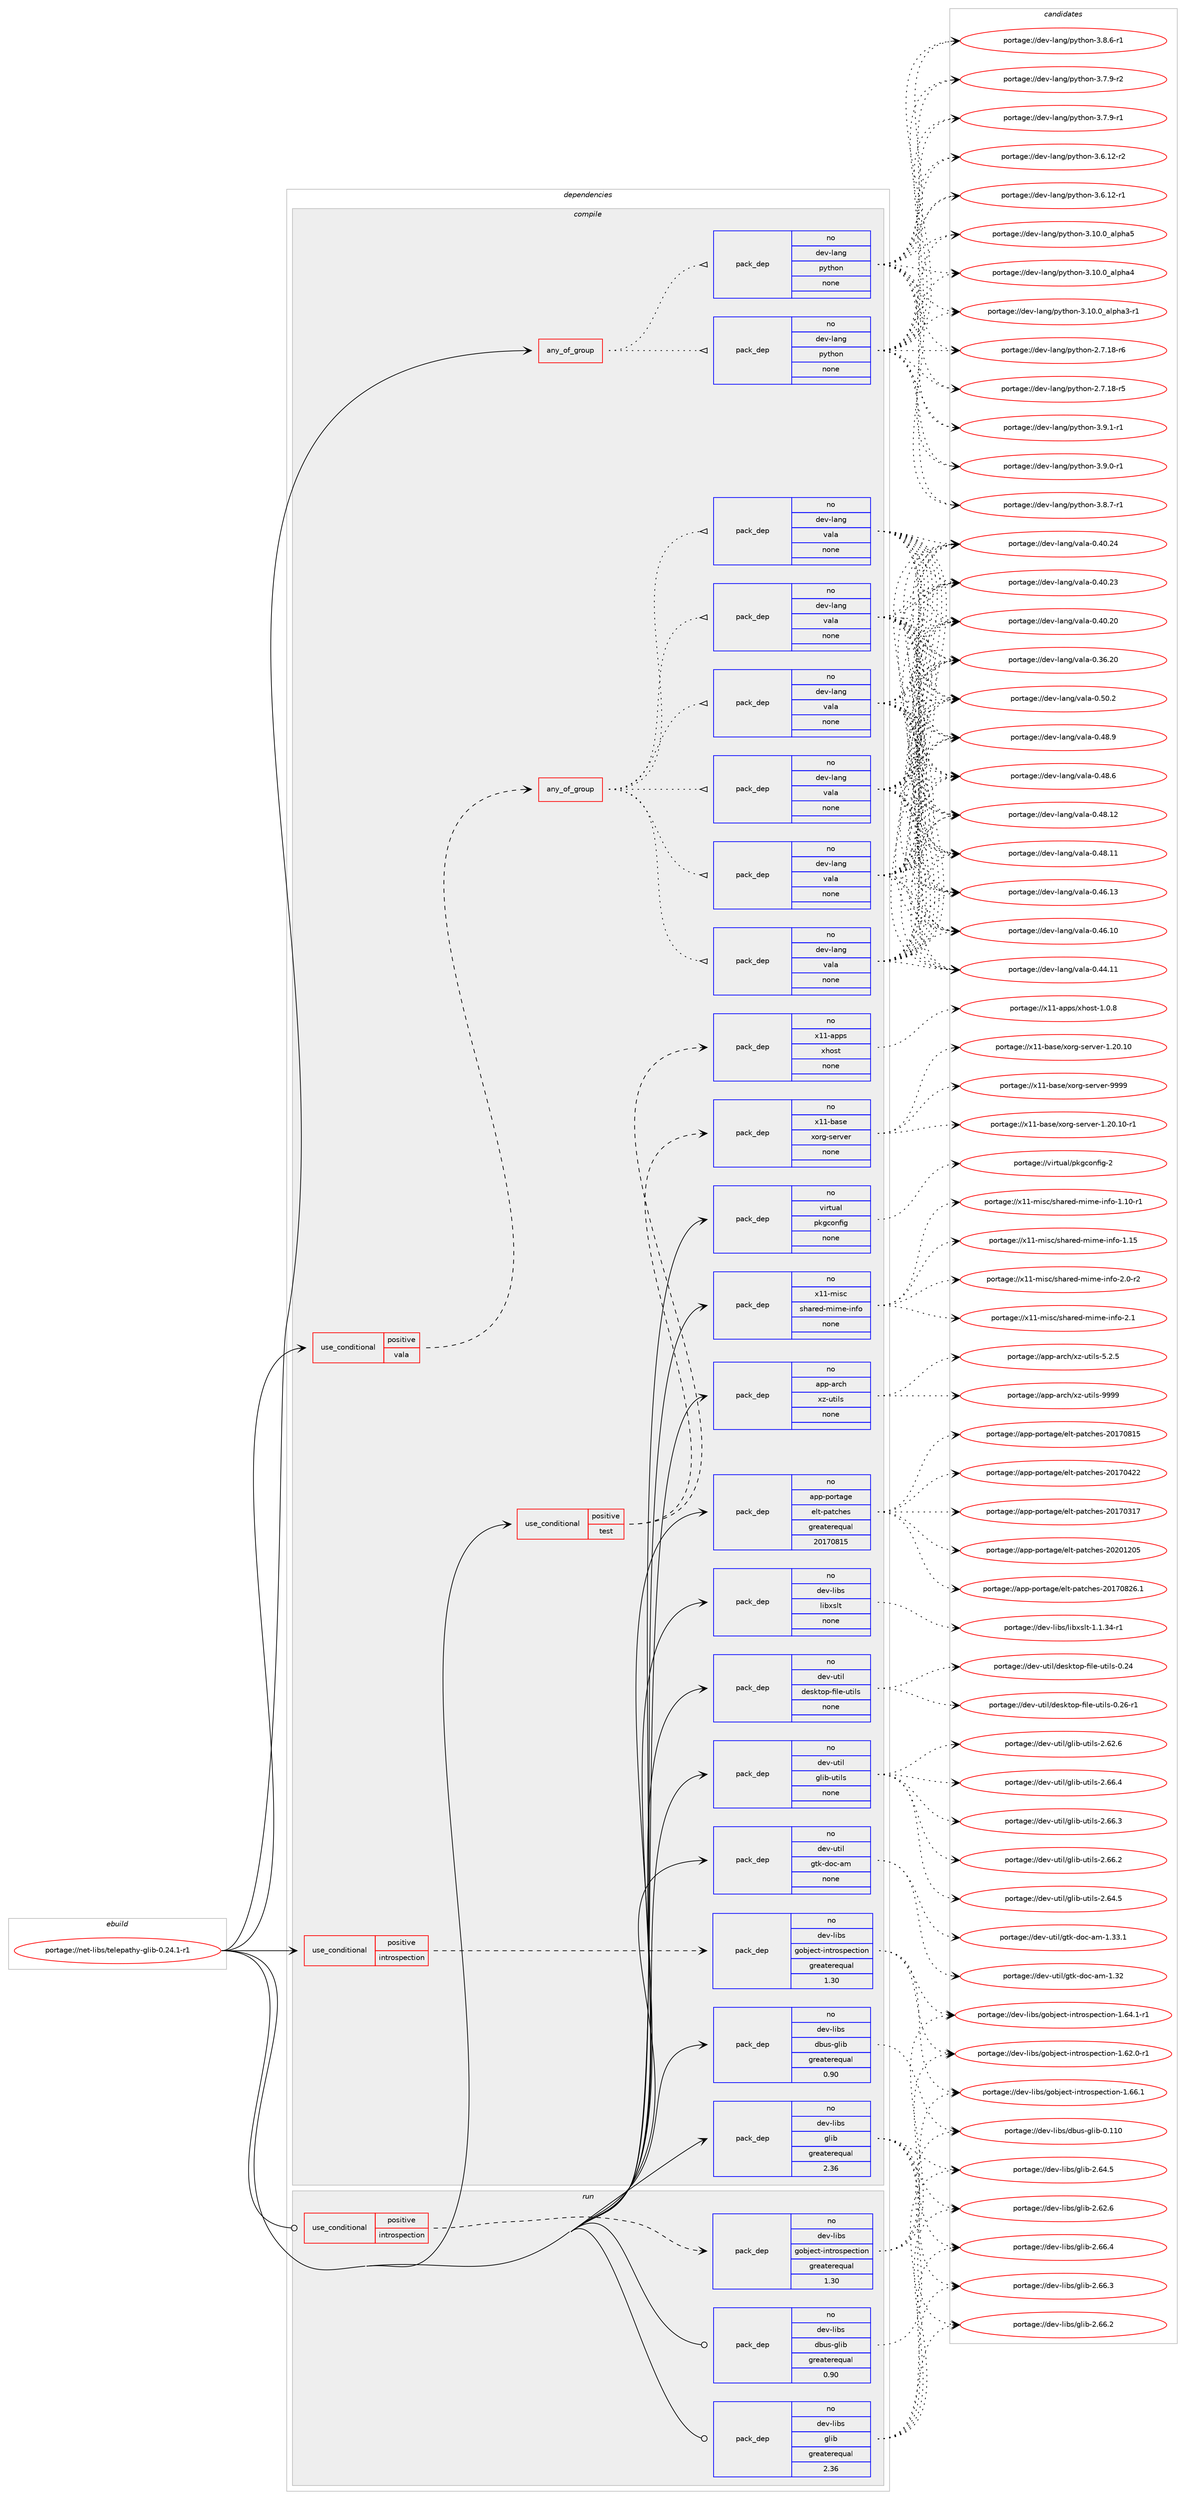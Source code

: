 digraph prolog {

# *************
# Graph options
# *************

newrank=true;
concentrate=true;
compound=true;
graph [rankdir=LR,fontname=Helvetica,fontsize=10,ranksep=1.5];#, ranksep=2.5, nodesep=0.2];
edge  [arrowhead=vee];
node  [fontname=Helvetica,fontsize=10];

# **********
# The ebuild
# **********

subgraph cluster_leftcol {
color=gray;
rank=same;
label=<<i>ebuild</i>>;
id [label="portage://net-libs/telepathy-glib-0.24.1-r1", color=red, width=4, href="../net-libs/telepathy-glib-0.24.1-r1.svg"];
}

# ****************
# The dependencies
# ****************

subgraph cluster_midcol {
color=gray;
label=<<i>dependencies</i>>;
subgraph cluster_compile {
fillcolor="#eeeeee";
style=filled;
label=<<i>compile</i>>;
subgraph any174 {
dependency20799 [label=<<TABLE BORDER="0" CELLBORDER="1" CELLSPACING="0" CELLPADDING="4"><TR><TD CELLPADDING="10">any_of_group</TD></TR></TABLE>>, shape=none, color=red];subgraph pack14112 {
dependency20800 [label=<<TABLE BORDER="0" CELLBORDER="1" CELLSPACING="0" CELLPADDING="4" WIDTH="220"><TR><TD ROWSPAN="6" CELLPADDING="30">pack_dep</TD></TR><TR><TD WIDTH="110">no</TD></TR><TR><TD>dev-lang</TD></TR><TR><TD>python</TD></TR><TR><TD>none</TD></TR><TR><TD></TD></TR></TABLE>>, shape=none, color=blue];
}
dependency20799:e -> dependency20800:w [weight=20,style="dotted",arrowhead="oinv"];
subgraph pack14113 {
dependency20801 [label=<<TABLE BORDER="0" CELLBORDER="1" CELLSPACING="0" CELLPADDING="4" WIDTH="220"><TR><TD ROWSPAN="6" CELLPADDING="30">pack_dep</TD></TR><TR><TD WIDTH="110">no</TD></TR><TR><TD>dev-lang</TD></TR><TR><TD>python</TD></TR><TR><TD>none</TD></TR><TR><TD></TD></TR></TABLE>>, shape=none, color=blue];
}
dependency20799:e -> dependency20801:w [weight=20,style="dotted",arrowhead="oinv"];
}
id:e -> dependency20799:w [weight=20,style="solid",arrowhead="vee"];
subgraph cond6484 {
dependency20802 [label=<<TABLE BORDER="0" CELLBORDER="1" CELLSPACING="0" CELLPADDING="4"><TR><TD ROWSPAN="3" CELLPADDING="10">use_conditional</TD></TR><TR><TD>positive</TD></TR><TR><TD>introspection</TD></TR></TABLE>>, shape=none, color=red];
subgraph pack14114 {
dependency20803 [label=<<TABLE BORDER="0" CELLBORDER="1" CELLSPACING="0" CELLPADDING="4" WIDTH="220"><TR><TD ROWSPAN="6" CELLPADDING="30">pack_dep</TD></TR><TR><TD WIDTH="110">no</TD></TR><TR><TD>dev-libs</TD></TR><TR><TD>gobject-introspection</TD></TR><TR><TD>greaterequal</TD></TR><TR><TD>1.30</TD></TR></TABLE>>, shape=none, color=blue];
}
dependency20802:e -> dependency20803:w [weight=20,style="dashed",arrowhead="vee"];
}
id:e -> dependency20802:w [weight=20,style="solid",arrowhead="vee"];
subgraph cond6485 {
dependency20804 [label=<<TABLE BORDER="0" CELLBORDER="1" CELLSPACING="0" CELLPADDING="4"><TR><TD ROWSPAN="3" CELLPADDING="10">use_conditional</TD></TR><TR><TD>positive</TD></TR><TR><TD>test</TD></TR></TABLE>>, shape=none, color=red];
subgraph pack14115 {
dependency20805 [label=<<TABLE BORDER="0" CELLBORDER="1" CELLSPACING="0" CELLPADDING="4" WIDTH="220"><TR><TD ROWSPAN="6" CELLPADDING="30">pack_dep</TD></TR><TR><TD WIDTH="110">no</TD></TR><TR><TD>x11-base</TD></TR><TR><TD>xorg-server</TD></TR><TR><TD>none</TD></TR><TR><TD></TD></TR></TABLE>>, shape=none, color=blue];
}
dependency20804:e -> dependency20805:w [weight=20,style="dashed",arrowhead="vee"];
subgraph pack14116 {
dependency20806 [label=<<TABLE BORDER="0" CELLBORDER="1" CELLSPACING="0" CELLPADDING="4" WIDTH="220"><TR><TD ROWSPAN="6" CELLPADDING="30">pack_dep</TD></TR><TR><TD WIDTH="110">no</TD></TR><TR><TD>x11-apps</TD></TR><TR><TD>xhost</TD></TR><TR><TD>none</TD></TR><TR><TD></TD></TR></TABLE>>, shape=none, color=blue];
}
dependency20804:e -> dependency20806:w [weight=20,style="dashed",arrowhead="vee"];
}
id:e -> dependency20804:w [weight=20,style="solid",arrowhead="vee"];
subgraph cond6486 {
dependency20807 [label=<<TABLE BORDER="0" CELLBORDER="1" CELLSPACING="0" CELLPADDING="4"><TR><TD ROWSPAN="3" CELLPADDING="10">use_conditional</TD></TR><TR><TD>positive</TD></TR><TR><TD>vala</TD></TR></TABLE>>, shape=none, color=red];
subgraph any175 {
dependency20808 [label=<<TABLE BORDER="0" CELLBORDER="1" CELLSPACING="0" CELLPADDING="4"><TR><TD CELLPADDING="10">any_of_group</TD></TR></TABLE>>, shape=none, color=red];subgraph pack14117 {
dependency20809 [label=<<TABLE BORDER="0" CELLBORDER="1" CELLSPACING="0" CELLPADDING="4" WIDTH="220"><TR><TD ROWSPAN="6" CELLPADDING="30">pack_dep</TD></TR><TR><TD WIDTH="110">no</TD></TR><TR><TD>dev-lang</TD></TR><TR><TD>vala</TD></TR><TR><TD>none</TD></TR><TR><TD></TD></TR></TABLE>>, shape=none, color=blue];
}
dependency20808:e -> dependency20809:w [weight=20,style="dotted",arrowhead="oinv"];
subgraph pack14118 {
dependency20810 [label=<<TABLE BORDER="0" CELLBORDER="1" CELLSPACING="0" CELLPADDING="4" WIDTH="220"><TR><TD ROWSPAN="6" CELLPADDING="30">pack_dep</TD></TR><TR><TD WIDTH="110">no</TD></TR><TR><TD>dev-lang</TD></TR><TR><TD>vala</TD></TR><TR><TD>none</TD></TR><TR><TD></TD></TR></TABLE>>, shape=none, color=blue];
}
dependency20808:e -> dependency20810:w [weight=20,style="dotted",arrowhead="oinv"];
subgraph pack14119 {
dependency20811 [label=<<TABLE BORDER="0" CELLBORDER="1" CELLSPACING="0" CELLPADDING="4" WIDTH="220"><TR><TD ROWSPAN="6" CELLPADDING="30">pack_dep</TD></TR><TR><TD WIDTH="110">no</TD></TR><TR><TD>dev-lang</TD></TR><TR><TD>vala</TD></TR><TR><TD>none</TD></TR><TR><TD></TD></TR></TABLE>>, shape=none, color=blue];
}
dependency20808:e -> dependency20811:w [weight=20,style="dotted",arrowhead="oinv"];
subgraph pack14120 {
dependency20812 [label=<<TABLE BORDER="0" CELLBORDER="1" CELLSPACING="0" CELLPADDING="4" WIDTH="220"><TR><TD ROWSPAN="6" CELLPADDING="30">pack_dep</TD></TR><TR><TD WIDTH="110">no</TD></TR><TR><TD>dev-lang</TD></TR><TR><TD>vala</TD></TR><TR><TD>none</TD></TR><TR><TD></TD></TR></TABLE>>, shape=none, color=blue];
}
dependency20808:e -> dependency20812:w [weight=20,style="dotted",arrowhead="oinv"];
subgraph pack14121 {
dependency20813 [label=<<TABLE BORDER="0" CELLBORDER="1" CELLSPACING="0" CELLPADDING="4" WIDTH="220"><TR><TD ROWSPAN="6" CELLPADDING="30">pack_dep</TD></TR><TR><TD WIDTH="110">no</TD></TR><TR><TD>dev-lang</TD></TR><TR><TD>vala</TD></TR><TR><TD>none</TD></TR><TR><TD></TD></TR></TABLE>>, shape=none, color=blue];
}
dependency20808:e -> dependency20813:w [weight=20,style="dotted",arrowhead="oinv"];
subgraph pack14122 {
dependency20814 [label=<<TABLE BORDER="0" CELLBORDER="1" CELLSPACING="0" CELLPADDING="4" WIDTH="220"><TR><TD ROWSPAN="6" CELLPADDING="30">pack_dep</TD></TR><TR><TD WIDTH="110">no</TD></TR><TR><TD>dev-lang</TD></TR><TR><TD>vala</TD></TR><TR><TD>none</TD></TR><TR><TD></TD></TR></TABLE>>, shape=none, color=blue];
}
dependency20808:e -> dependency20814:w [weight=20,style="dotted",arrowhead="oinv"];
}
dependency20807:e -> dependency20808:w [weight=20,style="dashed",arrowhead="vee"];
}
id:e -> dependency20807:w [weight=20,style="solid",arrowhead="vee"];
subgraph pack14123 {
dependency20815 [label=<<TABLE BORDER="0" CELLBORDER="1" CELLSPACING="0" CELLPADDING="4" WIDTH="220"><TR><TD ROWSPAN="6" CELLPADDING="30">pack_dep</TD></TR><TR><TD WIDTH="110">no</TD></TR><TR><TD>app-arch</TD></TR><TR><TD>xz-utils</TD></TR><TR><TD>none</TD></TR><TR><TD></TD></TR></TABLE>>, shape=none, color=blue];
}
id:e -> dependency20815:w [weight=20,style="solid",arrowhead="vee"];
subgraph pack14124 {
dependency20816 [label=<<TABLE BORDER="0" CELLBORDER="1" CELLSPACING="0" CELLPADDING="4" WIDTH="220"><TR><TD ROWSPAN="6" CELLPADDING="30">pack_dep</TD></TR><TR><TD WIDTH="110">no</TD></TR><TR><TD>app-portage</TD></TR><TR><TD>elt-patches</TD></TR><TR><TD>greaterequal</TD></TR><TR><TD>20170815</TD></TR></TABLE>>, shape=none, color=blue];
}
id:e -> dependency20816:w [weight=20,style="solid",arrowhead="vee"];
subgraph pack14125 {
dependency20817 [label=<<TABLE BORDER="0" CELLBORDER="1" CELLSPACING="0" CELLPADDING="4" WIDTH="220"><TR><TD ROWSPAN="6" CELLPADDING="30">pack_dep</TD></TR><TR><TD WIDTH="110">no</TD></TR><TR><TD>dev-libs</TD></TR><TR><TD>dbus-glib</TD></TR><TR><TD>greaterequal</TD></TR><TR><TD>0.90</TD></TR></TABLE>>, shape=none, color=blue];
}
id:e -> dependency20817:w [weight=20,style="solid",arrowhead="vee"];
subgraph pack14126 {
dependency20818 [label=<<TABLE BORDER="0" CELLBORDER="1" CELLSPACING="0" CELLPADDING="4" WIDTH="220"><TR><TD ROWSPAN="6" CELLPADDING="30">pack_dep</TD></TR><TR><TD WIDTH="110">no</TD></TR><TR><TD>dev-libs</TD></TR><TR><TD>glib</TD></TR><TR><TD>greaterequal</TD></TR><TR><TD>2.36</TD></TR></TABLE>>, shape=none, color=blue];
}
id:e -> dependency20818:w [weight=20,style="solid",arrowhead="vee"];
subgraph pack14127 {
dependency20819 [label=<<TABLE BORDER="0" CELLBORDER="1" CELLSPACING="0" CELLPADDING="4" WIDTH="220"><TR><TD ROWSPAN="6" CELLPADDING="30">pack_dep</TD></TR><TR><TD WIDTH="110">no</TD></TR><TR><TD>dev-libs</TD></TR><TR><TD>libxslt</TD></TR><TR><TD>none</TD></TR><TR><TD></TD></TR></TABLE>>, shape=none, color=blue];
}
id:e -> dependency20819:w [weight=20,style="solid",arrowhead="vee"];
subgraph pack14128 {
dependency20820 [label=<<TABLE BORDER="0" CELLBORDER="1" CELLSPACING="0" CELLPADDING="4" WIDTH="220"><TR><TD ROWSPAN="6" CELLPADDING="30">pack_dep</TD></TR><TR><TD WIDTH="110">no</TD></TR><TR><TD>dev-util</TD></TR><TR><TD>desktop-file-utils</TD></TR><TR><TD>none</TD></TR><TR><TD></TD></TR></TABLE>>, shape=none, color=blue];
}
id:e -> dependency20820:w [weight=20,style="solid",arrowhead="vee"];
subgraph pack14129 {
dependency20821 [label=<<TABLE BORDER="0" CELLBORDER="1" CELLSPACING="0" CELLPADDING="4" WIDTH="220"><TR><TD ROWSPAN="6" CELLPADDING="30">pack_dep</TD></TR><TR><TD WIDTH="110">no</TD></TR><TR><TD>dev-util</TD></TR><TR><TD>glib-utils</TD></TR><TR><TD>none</TD></TR><TR><TD></TD></TR></TABLE>>, shape=none, color=blue];
}
id:e -> dependency20821:w [weight=20,style="solid",arrowhead="vee"];
subgraph pack14130 {
dependency20822 [label=<<TABLE BORDER="0" CELLBORDER="1" CELLSPACING="0" CELLPADDING="4" WIDTH="220"><TR><TD ROWSPAN="6" CELLPADDING="30">pack_dep</TD></TR><TR><TD WIDTH="110">no</TD></TR><TR><TD>dev-util</TD></TR><TR><TD>gtk-doc-am</TD></TR><TR><TD>none</TD></TR><TR><TD></TD></TR></TABLE>>, shape=none, color=blue];
}
id:e -> dependency20822:w [weight=20,style="solid",arrowhead="vee"];
subgraph pack14131 {
dependency20823 [label=<<TABLE BORDER="0" CELLBORDER="1" CELLSPACING="0" CELLPADDING="4" WIDTH="220"><TR><TD ROWSPAN="6" CELLPADDING="30">pack_dep</TD></TR><TR><TD WIDTH="110">no</TD></TR><TR><TD>virtual</TD></TR><TR><TD>pkgconfig</TD></TR><TR><TD>none</TD></TR><TR><TD></TD></TR></TABLE>>, shape=none, color=blue];
}
id:e -> dependency20823:w [weight=20,style="solid",arrowhead="vee"];
subgraph pack14132 {
dependency20824 [label=<<TABLE BORDER="0" CELLBORDER="1" CELLSPACING="0" CELLPADDING="4" WIDTH="220"><TR><TD ROWSPAN="6" CELLPADDING="30">pack_dep</TD></TR><TR><TD WIDTH="110">no</TD></TR><TR><TD>x11-misc</TD></TR><TR><TD>shared-mime-info</TD></TR><TR><TD>none</TD></TR><TR><TD></TD></TR></TABLE>>, shape=none, color=blue];
}
id:e -> dependency20824:w [weight=20,style="solid",arrowhead="vee"];
}
subgraph cluster_compileandrun {
fillcolor="#eeeeee";
style=filled;
label=<<i>compile and run</i>>;
}
subgraph cluster_run {
fillcolor="#eeeeee";
style=filled;
label=<<i>run</i>>;
subgraph cond6487 {
dependency20825 [label=<<TABLE BORDER="0" CELLBORDER="1" CELLSPACING="0" CELLPADDING="4"><TR><TD ROWSPAN="3" CELLPADDING="10">use_conditional</TD></TR><TR><TD>positive</TD></TR><TR><TD>introspection</TD></TR></TABLE>>, shape=none, color=red];
subgraph pack14133 {
dependency20826 [label=<<TABLE BORDER="0" CELLBORDER="1" CELLSPACING="0" CELLPADDING="4" WIDTH="220"><TR><TD ROWSPAN="6" CELLPADDING="30">pack_dep</TD></TR><TR><TD WIDTH="110">no</TD></TR><TR><TD>dev-libs</TD></TR><TR><TD>gobject-introspection</TD></TR><TR><TD>greaterequal</TD></TR><TR><TD>1.30</TD></TR></TABLE>>, shape=none, color=blue];
}
dependency20825:e -> dependency20826:w [weight=20,style="dashed",arrowhead="vee"];
}
id:e -> dependency20825:w [weight=20,style="solid",arrowhead="odot"];
subgraph pack14134 {
dependency20827 [label=<<TABLE BORDER="0" CELLBORDER="1" CELLSPACING="0" CELLPADDING="4" WIDTH="220"><TR><TD ROWSPAN="6" CELLPADDING="30">pack_dep</TD></TR><TR><TD WIDTH="110">no</TD></TR><TR><TD>dev-libs</TD></TR><TR><TD>dbus-glib</TD></TR><TR><TD>greaterequal</TD></TR><TR><TD>0.90</TD></TR></TABLE>>, shape=none, color=blue];
}
id:e -> dependency20827:w [weight=20,style="solid",arrowhead="odot"];
subgraph pack14135 {
dependency20828 [label=<<TABLE BORDER="0" CELLBORDER="1" CELLSPACING="0" CELLPADDING="4" WIDTH="220"><TR><TD ROWSPAN="6" CELLPADDING="30">pack_dep</TD></TR><TR><TD WIDTH="110">no</TD></TR><TR><TD>dev-libs</TD></TR><TR><TD>glib</TD></TR><TR><TD>greaterequal</TD></TR><TR><TD>2.36</TD></TR></TABLE>>, shape=none, color=blue];
}
id:e -> dependency20828:w [weight=20,style="solid",arrowhead="odot"];
}
}

# **************
# The candidates
# **************

subgraph cluster_choices {
rank=same;
color=gray;
label=<<i>candidates</i>>;

subgraph choice14112 {
color=black;
nodesep=1;
choice1001011184510897110103471121211161041111104551465746494511449 [label="portage://dev-lang/python-3.9.1-r1", color=red, width=4,href="../dev-lang/python-3.9.1-r1.svg"];
choice1001011184510897110103471121211161041111104551465746484511449 [label="portage://dev-lang/python-3.9.0-r1", color=red, width=4,href="../dev-lang/python-3.9.0-r1.svg"];
choice1001011184510897110103471121211161041111104551465646554511449 [label="portage://dev-lang/python-3.8.7-r1", color=red, width=4,href="../dev-lang/python-3.8.7-r1.svg"];
choice1001011184510897110103471121211161041111104551465646544511449 [label="portage://dev-lang/python-3.8.6-r1", color=red, width=4,href="../dev-lang/python-3.8.6-r1.svg"];
choice1001011184510897110103471121211161041111104551465546574511450 [label="portage://dev-lang/python-3.7.9-r2", color=red, width=4,href="../dev-lang/python-3.7.9-r2.svg"];
choice1001011184510897110103471121211161041111104551465546574511449 [label="portage://dev-lang/python-3.7.9-r1", color=red, width=4,href="../dev-lang/python-3.7.9-r1.svg"];
choice100101118451089711010347112121116104111110455146544649504511450 [label="portage://dev-lang/python-3.6.12-r2", color=red, width=4,href="../dev-lang/python-3.6.12-r2.svg"];
choice100101118451089711010347112121116104111110455146544649504511449 [label="portage://dev-lang/python-3.6.12-r1", color=red, width=4,href="../dev-lang/python-3.6.12-r1.svg"];
choice1001011184510897110103471121211161041111104551464948464895971081121049753 [label="portage://dev-lang/python-3.10.0_alpha5", color=red, width=4,href="../dev-lang/python-3.10.0_alpha5.svg"];
choice1001011184510897110103471121211161041111104551464948464895971081121049752 [label="portage://dev-lang/python-3.10.0_alpha4", color=red, width=4,href="../dev-lang/python-3.10.0_alpha4.svg"];
choice10010111845108971101034711212111610411111045514649484648959710811210497514511449 [label="portage://dev-lang/python-3.10.0_alpha3-r1", color=red, width=4,href="../dev-lang/python-3.10.0_alpha3-r1.svg"];
choice100101118451089711010347112121116104111110455046554649564511454 [label="portage://dev-lang/python-2.7.18-r6", color=red, width=4,href="../dev-lang/python-2.7.18-r6.svg"];
choice100101118451089711010347112121116104111110455046554649564511453 [label="portage://dev-lang/python-2.7.18-r5", color=red, width=4,href="../dev-lang/python-2.7.18-r5.svg"];
dependency20800:e -> choice1001011184510897110103471121211161041111104551465746494511449:w [style=dotted,weight="100"];
dependency20800:e -> choice1001011184510897110103471121211161041111104551465746484511449:w [style=dotted,weight="100"];
dependency20800:e -> choice1001011184510897110103471121211161041111104551465646554511449:w [style=dotted,weight="100"];
dependency20800:e -> choice1001011184510897110103471121211161041111104551465646544511449:w [style=dotted,weight="100"];
dependency20800:e -> choice1001011184510897110103471121211161041111104551465546574511450:w [style=dotted,weight="100"];
dependency20800:e -> choice1001011184510897110103471121211161041111104551465546574511449:w [style=dotted,weight="100"];
dependency20800:e -> choice100101118451089711010347112121116104111110455146544649504511450:w [style=dotted,weight="100"];
dependency20800:e -> choice100101118451089711010347112121116104111110455146544649504511449:w [style=dotted,weight="100"];
dependency20800:e -> choice1001011184510897110103471121211161041111104551464948464895971081121049753:w [style=dotted,weight="100"];
dependency20800:e -> choice1001011184510897110103471121211161041111104551464948464895971081121049752:w [style=dotted,weight="100"];
dependency20800:e -> choice10010111845108971101034711212111610411111045514649484648959710811210497514511449:w [style=dotted,weight="100"];
dependency20800:e -> choice100101118451089711010347112121116104111110455046554649564511454:w [style=dotted,weight="100"];
dependency20800:e -> choice100101118451089711010347112121116104111110455046554649564511453:w [style=dotted,weight="100"];
}
subgraph choice14113 {
color=black;
nodesep=1;
choice1001011184510897110103471121211161041111104551465746494511449 [label="portage://dev-lang/python-3.9.1-r1", color=red, width=4,href="../dev-lang/python-3.9.1-r1.svg"];
choice1001011184510897110103471121211161041111104551465746484511449 [label="portage://dev-lang/python-3.9.0-r1", color=red, width=4,href="../dev-lang/python-3.9.0-r1.svg"];
choice1001011184510897110103471121211161041111104551465646554511449 [label="portage://dev-lang/python-3.8.7-r1", color=red, width=4,href="../dev-lang/python-3.8.7-r1.svg"];
choice1001011184510897110103471121211161041111104551465646544511449 [label="portage://dev-lang/python-3.8.6-r1", color=red, width=4,href="../dev-lang/python-3.8.6-r1.svg"];
choice1001011184510897110103471121211161041111104551465546574511450 [label="portage://dev-lang/python-3.7.9-r2", color=red, width=4,href="../dev-lang/python-3.7.9-r2.svg"];
choice1001011184510897110103471121211161041111104551465546574511449 [label="portage://dev-lang/python-3.7.9-r1", color=red, width=4,href="../dev-lang/python-3.7.9-r1.svg"];
choice100101118451089711010347112121116104111110455146544649504511450 [label="portage://dev-lang/python-3.6.12-r2", color=red, width=4,href="../dev-lang/python-3.6.12-r2.svg"];
choice100101118451089711010347112121116104111110455146544649504511449 [label="portage://dev-lang/python-3.6.12-r1", color=red, width=4,href="../dev-lang/python-3.6.12-r1.svg"];
choice1001011184510897110103471121211161041111104551464948464895971081121049753 [label="portage://dev-lang/python-3.10.0_alpha5", color=red, width=4,href="../dev-lang/python-3.10.0_alpha5.svg"];
choice1001011184510897110103471121211161041111104551464948464895971081121049752 [label="portage://dev-lang/python-3.10.0_alpha4", color=red, width=4,href="../dev-lang/python-3.10.0_alpha4.svg"];
choice10010111845108971101034711212111610411111045514649484648959710811210497514511449 [label="portage://dev-lang/python-3.10.0_alpha3-r1", color=red, width=4,href="../dev-lang/python-3.10.0_alpha3-r1.svg"];
choice100101118451089711010347112121116104111110455046554649564511454 [label="portage://dev-lang/python-2.7.18-r6", color=red, width=4,href="../dev-lang/python-2.7.18-r6.svg"];
choice100101118451089711010347112121116104111110455046554649564511453 [label="portage://dev-lang/python-2.7.18-r5", color=red, width=4,href="../dev-lang/python-2.7.18-r5.svg"];
dependency20801:e -> choice1001011184510897110103471121211161041111104551465746494511449:w [style=dotted,weight="100"];
dependency20801:e -> choice1001011184510897110103471121211161041111104551465746484511449:w [style=dotted,weight="100"];
dependency20801:e -> choice1001011184510897110103471121211161041111104551465646554511449:w [style=dotted,weight="100"];
dependency20801:e -> choice1001011184510897110103471121211161041111104551465646544511449:w [style=dotted,weight="100"];
dependency20801:e -> choice1001011184510897110103471121211161041111104551465546574511450:w [style=dotted,weight="100"];
dependency20801:e -> choice1001011184510897110103471121211161041111104551465546574511449:w [style=dotted,weight="100"];
dependency20801:e -> choice100101118451089711010347112121116104111110455146544649504511450:w [style=dotted,weight="100"];
dependency20801:e -> choice100101118451089711010347112121116104111110455146544649504511449:w [style=dotted,weight="100"];
dependency20801:e -> choice1001011184510897110103471121211161041111104551464948464895971081121049753:w [style=dotted,weight="100"];
dependency20801:e -> choice1001011184510897110103471121211161041111104551464948464895971081121049752:w [style=dotted,weight="100"];
dependency20801:e -> choice10010111845108971101034711212111610411111045514649484648959710811210497514511449:w [style=dotted,weight="100"];
dependency20801:e -> choice100101118451089711010347112121116104111110455046554649564511454:w [style=dotted,weight="100"];
dependency20801:e -> choice100101118451089711010347112121116104111110455046554649564511453:w [style=dotted,weight="100"];
}
subgraph choice14114 {
color=black;
nodesep=1;
choice1001011184510810598115471031119810610199116451051101161141111151121019911610511111045494654544649 [label="portage://dev-libs/gobject-introspection-1.66.1", color=red, width=4,href="../dev-libs/gobject-introspection-1.66.1.svg"];
choice10010111845108105981154710311198106101991164510511011611411111511210199116105111110454946545246494511449 [label="portage://dev-libs/gobject-introspection-1.64.1-r1", color=red, width=4,href="../dev-libs/gobject-introspection-1.64.1-r1.svg"];
choice10010111845108105981154710311198106101991164510511011611411111511210199116105111110454946545046484511449 [label="portage://dev-libs/gobject-introspection-1.62.0-r1", color=red, width=4,href="../dev-libs/gobject-introspection-1.62.0-r1.svg"];
dependency20803:e -> choice1001011184510810598115471031119810610199116451051101161141111151121019911610511111045494654544649:w [style=dotted,weight="100"];
dependency20803:e -> choice10010111845108105981154710311198106101991164510511011611411111511210199116105111110454946545246494511449:w [style=dotted,weight="100"];
dependency20803:e -> choice10010111845108105981154710311198106101991164510511011611411111511210199116105111110454946545046484511449:w [style=dotted,weight="100"];
}
subgraph choice14115 {
color=black;
nodesep=1;
choice120494945989711510147120111114103451151011141181011144557575757 [label="portage://x11-base/xorg-server-9999", color=red, width=4,href="../x11-base/xorg-server-9999.svg"];
choice1204949459897115101471201111141034511510111411810111445494650484649484511449 [label="portage://x11-base/xorg-server-1.20.10-r1", color=red, width=4,href="../x11-base/xorg-server-1.20.10-r1.svg"];
choice120494945989711510147120111114103451151011141181011144549465048464948 [label="portage://x11-base/xorg-server-1.20.10", color=red, width=4,href="../x11-base/xorg-server-1.20.10.svg"];
dependency20805:e -> choice120494945989711510147120111114103451151011141181011144557575757:w [style=dotted,weight="100"];
dependency20805:e -> choice1204949459897115101471201111141034511510111411810111445494650484649484511449:w [style=dotted,weight="100"];
dependency20805:e -> choice120494945989711510147120111114103451151011141181011144549465048464948:w [style=dotted,weight="100"];
}
subgraph choice14116 {
color=black;
nodesep=1;
choice1204949459711211211547120104111115116454946484656 [label="portage://x11-apps/xhost-1.0.8", color=red, width=4,href="../x11-apps/xhost-1.0.8.svg"];
dependency20806:e -> choice1204949459711211211547120104111115116454946484656:w [style=dotted,weight="100"];
}
subgraph choice14117 {
color=black;
nodesep=1;
choice100101118451089711010347118971089745484653484650 [label="portage://dev-lang/vala-0.50.2", color=red, width=4,href="../dev-lang/vala-0.50.2.svg"];
choice100101118451089711010347118971089745484652564657 [label="portage://dev-lang/vala-0.48.9", color=red, width=4,href="../dev-lang/vala-0.48.9.svg"];
choice100101118451089711010347118971089745484652564654 [label="portage://dev-lang/vala-0.48.6", color=red, width=4,href="../dev-lang/vala-0.48.6.svg"];
choice10010111845108971101034711897108974548465256464950 [label="portage://dev-lang/vala-0.48.12", color=red, width=4,href="../dev-lang/vala-0.48.12.svg"];
choice10010111845108971101034711897108974548465256464949 [label="portage://dev-lang/vala-0.48.11", color=red, width=4,href="../dev-lang/vala-0.48.11.svg"];
choice10010111845108971101034711897108974548465254464951 [label="portage://dev-lang/vala-0.46.13", color=red, width=4,href="../dev-lang/vala-0.46.13.svg"];
choice10010111845108971101034711897108974548465254464948 [label="portage://dev-lang/vala-0.46.10", color=red, width=4,href="../dev-lang/vala-0.46.10.svg"];
choice10010111845108971101034711897108974548465252464949 [label="portage://dev-lang/vala-0.44.11", color=red, width=4,href="../dev-lang/vala-0.44.11.svg"];
choice10010111845108971101034711897108974548465248465052 [label="portage://dev-lang/vala-0.40.24", color=red, width=4,href="../dev-lang/vala-0.40.24.svg"];
choice10010111845108971101034711897108974548465248465051 [label="portage://dev-lang/vala-0.40.23", color=red, width=4,href="../dev-lang/vala-0.40.23.svg"];
choice10010111845108971101034711897108974548465248465048 [label="portage://dev-lang/vala-0.40.20", color=red, width=4,href="../dev-lang/vala-0.40.20.svg"];
choice10010111845108971101034711897108974548465154465048 [label="portage://dev-lang/vala-0.36.20", color=red, width=4,href="../dev-lang/vala-0.36.20.svg"];
dependency20809:e -> choice100101118451089711010347118971089745484653484650:w [style=dotted,weight="100"];
dependency20809:e -> choice100101118451089711010347118971089745484652564657:w [style=dotted,weight="100"];
dependency20809:e -> choice100101118451089711010347118971089745484652564654:w [style=dotted,weight="100"];
dependency20809:e -> choice10010111845108971101034711897108974548465256464950:w [style=dotted,weight="100"];
dependency20809:e -> choice10010111845108971101034711897108974548465256464949:w [style=dotted,weight="100"];
dependency20809:e -> choice10010111845108971101034711897108974548465254464951:w [style=dotted,weight="100"];
dependency20809:e -> choice10010111845108971101034711897108974548465254464948:w [style=dotted,weight="100"];
dependency20809:e -> choice10010111845108971101034711897108974548465252464949:w [style=dotted,weight="100"];
dependency20809:e -> choice10010111845108971101034711897108974548465248465052:w [style=dotted,weight="100"];
dependency20809:e -> choice10010111845108971101034711897108974548465248465051:w [style=dotted,weight="100"];
dependency20809:e -> choice10010111845108971101034711897108974548465248465048:w [style=dotted,weight="100"];
dependency20809:e -> choice10010111845108971101034711897108974548465154465048:w [style=dotted,weight="100"];
}
subgraph choice14118 {
color=black;
nodesep=1;
choice100101118451089711010347118971089745484653484650 [label="portage://dev-lang/vala-0.50.2", color=red, width=4,href="../dev-lang/vala-0.50.2.svg"];
choice100101118451089711010347118971089745484652564657 [label="portage://dev-lang/vala-0.48.9", color=red, width=4,href="../dev-lang/vala-0.48.9.svg"];
choice100101118451089711010347118971089745484652564654 [label="portage://dev-lang/vala-0.48.6", color=red, width=4,href="../dev-lang/vala-0.48.6.svg"];
choice10010111845108971101034711897108974548465256464950 [label="portage://dev-lang/vala-0.48.12", color=red, width=4,href="../dev-lang/vala-0.48.12.svg"];
choice10010111845108971101034711897108974548465256464949 [label="portage://dev-lang/vala-0.48.11", color=red, width=4,href="../dev-lang/vala-0.48.11.svg"];
choice10010111845108971101034711897108974548465254464951 [label="portage://dev-lang/vala-0.46.13", color=red, width=4,href="../dev-lang/vala-0.46.13.svg"];
choice10010111845108971101034711897108974548465254464948 [label="portage://dev-lang/vala-0.46.10", color=red, width=4,href="../dev-lang/vala-0.46.10.svg"];
choice10010111845108971101034711897108974548465252464949 [label="portage://dev-lang/vala-0.44.11", color=red, width=4,href="../dev-lang/vala-0.44.11.svg"];
choice10010111845108971101034711897108974548465248465052 [label="portage://dev-lang/vala-0.40.24", color=red, width=4,href="../dev-lang/vala-0.40.24.svg"];
choice10010111845108971101034711897108974548465248465051 [label="portage://dev-lang/vala-0.40.23", color=red, width=4,href="../dev-lang/vala-0.40.23.svg"];
choice10010111845108971101034711897108974548465248465048 [label="portage://dev-lang/vala-0.40.20", color=red, width=4,href="../dev-lang/vala-0.40.20.svg"];
choice10010111845108971101034711897108974548465154465048 [label="portage://dev-lang/vala-0.36.20", color=red, width=4,href="../dev-lang/vala-0.36.20.svg"];
dependency20810:e -> choice100101118451089711010347118971089745484653484650:w [style=dotted,weight="100"];
dependency20810:e -> choice100101118451089711010347118971089745484652564657:w [style=dotted,weight="100"];
dependency20810:e -> choice100101118451089711010347118971089745484652564654:w [style=dotted,weight="100"];
dependency20810:e -> choice10010111845108971101034711897108974548465256464950:w [style=dotted,weight="100"];
dependency20810:e -> choice10010111845108971101034711897108974548465256464949:w [style=dotted,weight="100"];
dependency20810:e -> choice10010111845108971101034711897108974548465254464951:w [style=dotted,weight="100"];
dependency20810:e -> choice10010111845108971101034711897108974548465254464948:w [style=dotted,weight="100"];
dependency20810:e -> choice10010111845108971101034711897108974548465252464949:w [style=dotted,weight="100"];
dependency20810:e -> choice10010111845108971101034711897108974548465248465052:w [style=dotted,weight="100"];
dependency20810:e -> choice10010111845108971101034711897108974548465248465051:w [style=dotted,weight="100"];
dependency20810:e -> choice10010111845108971101034711897108974548465248465048:w [style=dotted,weight="100"];
dependency20810:e -> choice10010111845108971101034711897108974548465154465048:w [style=dotted,weight="100"];
}
subgraph choice14119 {
color=black;
nodesep=1;
choice100101118451089711010347118971089745484653484650 [label="portage://dev-lang/vala-0.50.2", color=red, width=4,href="../dev-lang/vala-0.50.2.svg"];
choice100101118451089711010347118971089745484652564657 [label="portage://dev-lang/vala-0.48.9", color=red, width=4,href="../dev-lang/vala-0.48.9.svg"];
choice100101118451089711010347118971089745484652564654 [label="portage://dev-lang/vala-0.48.6", color=red, width=4,href="../dev-lang/vala-0.48.6.svg"];
choice10010111845108971101034711897108974548465256464950 [label="portage://dev-lang/vala-0.48.12", color=red, width=4,href="../dev-lang/vala-0.48.12.svg"];
choice10010111845108971101034711897108974548465256464949 [label="portage://dev-lang/vala-0.48.11", color=red, width=4,href="../dev-lang/vala-0.48.11.svg"];
choice10010111845108971101034711897108974548465254464951 [label="portage://dev-lang/vala-0.46.13", color=red, width=4,href="../dev-lang/vala-0.46.13.svg"];
choice10010111845108971101034711897108974548465254464948 [label="portage://dev-lang/vala-0.46.10", color=red, width=4,href="../dev-lang/vala-0.46.10.svg"];
choice10010111845108971101034711897108974548465252464949 [label="portage://dev-lang/vala-0.44.11", color=red, width=4,href="../dev-lang/vala-0.44.11.svg"];
choice10010111845108971101034711897108974548465248465052 [label="portage://dev-lang/vala-0.40.24", color=red, width=4,href="../dev-lang/vala-0.40.24.svg"];
choice10010111845108971101034711897108974548465248465051 [label="portage://dev-lang/vala-0.40.23", color=red, width=4,href="../dev-lang/vala-0.40.23.svg"];
choice10010111845108971101034711897108974548465248465048 [label="portage://dev-lang/vala-0.40.20", color=red, width=4,href="../dev-lang/vala-0.40.20.svg"];
choice10010111845108971101034711897108974548465154465048 [label="portage://dev-lang/vala-0.36.20", color=red, width=4,href="../dev-lang/vala-0.36.20.svg"];
dependency20811:e -> choice100101118451089711010347118971089745484653484650:w [style=dotted,weight="100"];
dependency20811:e -> choice100101118451089711010347118971089745484652564657:w [style=dotted,weight="100"];
dependency20811:e -> choice100101118451089711010347118971089745484652564654:w [style=dotted,weight="100"];
dependency20811:e -> choice10010111845108971101034711897108974548465256464950:w [style=dotted,weight="100"];
dependency20811:e -> choice10010111845108971101034711897108974548465256464949:w [style=dotted,weight="100"];
dependency20811:e -> choice10010111845108971101034711897108974548465254464951:w [style=dotted,weight="100"];
dependency20811:e -> choice10010111845108971101034711897108974548465254464948:w [style=dotted,weight="100"];
dependency20811:e -> choice10010111845108971101034711897108974548465252464949:w [style=dotted,weight="100"];
dependency20811:e -> choice10010111845108971101034711897108974548465248465052:w [style=dotted,weight="100"];
dependency20811:e -> choice10010111845108971101034711897108974548465248465051:w [style=dotted,weight="100"];
dependency20811:e -> choice10010111845108971101034711897108974548465248465048:w [style=dotted,weight="100"];
dependency20811:e -> choice10010111845108971101034711897108974548465154465048:w [style=dotted,weight="100"];
}
subgraph choice14120 {
color=black;
nodesep=1;
choice100101118451089711010347118971089745484653484650 [label="portage://dev-lang/vala-0.50.2", color=red, width=4,href="../dev-lang/vala-0.50.2.svg"];
choice100101118451089711010347118971089745484652564657 [label="portage://dev-lang/vala-0.48.9", color=red, width=4,href="../dev-lang/vala-0.48.9.svg"];
choice100101118451089711010347118971089745484652564654 [label="portage://dev-lang/vala-0.48.6", color=red, width=4,href="../dev-lang/vala-0.48.6.svg"];
choice10010111845108971101034711897108974548465256464950 [label="portage://dev-lang/vala-0.48.12", color=red, width=4,href="../dev-lang/vala-0.48.12.svg"];
choice10010111845108971101034711897108974548465256464949 [label="portage://dev-lang/vala-0.48.11", color=red, width=4,href="../dev-lang/vala-0.48.11.svg"];
choice10010111845108971101034711897108974548465254464951 [label="portage://dev-lang/vala-0.46.13", color=red, width=4,href="../dev-lang/vala-0.46.13.svg"];
choice10010111845108971101034711897108974548465254464948 [label="portage://dev-lang/vala-0.46.10", color=red, width=4,href="../dev-lang/vala-0.46.10.svg"];
choice10010111845108971101034711897108974548465252464949 [label="portage://dev-lang/vala-0.44.11", color=red, width=4,href="../dev-lang/vala-0.44.11.svg"];
choice10010111845108971101034711897108974548465248465052 [label="portage://dev-lang/vala-0.40.24", color=red, width=4,href="../dev-lang/vala-0.40.24.svg"];
choice10010111845108971101034711897108974548465248465051 [label="portage://dev-lang/vala-0.40.23", color=red, width=4,href="../dev-lang/vala-0.40.23.svg"];
choice10010111845108971101034711897108974548465248465048 [label="portage://dev-lang/vala-0.40.20", color=red, width=4,href="../dev-lang/vala-0.40.20.svg"];
choice10010111845108971101034711897108974548465154465048 [label="portage://dev-lang/vala-0.36.20", color=red, width=4,href="../dev-lang/vala-0.36.20.svg"];
dependency20812:e -> choice100101118451089711010347118971089745484653484650:w [style=dotted,weight="100"];
dependency20812:e -> choice100101118451089711010347118971089745484652564657:w [style=dotted,weight="100"];
dependency20812:e -> choice100101118451089711010347118971089745484652564654:w [style=dotted,weight="100"];
dependency20812:e -> choice10010111845108971101034711897108974548465256464950:w [style=dotted,weight="100"];
dependency20812:e -> choice10010111845108971101034711897108974548465256464949:w [style=dotted,weight="100"];
dependency20812:e -> choice10010111845108971101034711897108974548465254464951:w [style=dotted,weight="100"];
dependency20812:e -> choice10010111845108971101034711897108974548465254464948:w [style=dotted,weight="100"];
dependency20812:e -> choice10010111845108971101034711897108974548465252464949:w [style=dotted,weight="100"];
dependency20812:e -> choice10010111845108971101034711897108974548465248465052:w [style=dotted,weight="100"];
dependency20812:e -> choice10010111845108971101034711897108974548465248465051:w [style=dotted,weight="100"];
dependency20812:e -> choice10010111845108971101034711897108974548465248465048:w [style=dotted,weight="100"];
dependency20812:e -> choice10010111845108971101034711897108974548465154465048:w [style=dotted,weight="100"];
}
subgraph choice14121 {
color=black;
nodesep=1;
choice100101118451089711010347118971089745484653484650 [label="portage://dev-lang/vala-0.50.2", color=red, width=4,href="../dev-lang/vala-0.50.2.svg"];
choice100101118451089711010347118971089745484652564657 [label="portage://dev-lang/vala-0.48.9", color=red, width=4,href="../dev-lang/vala-0.48.9.svg"];
choice100101118451089711010347118971089745484652564654 [label="portage://dev-lang/vala-0.48.6", color=red, width=4,href="../dev-lang/vala-0.48.6.svg"];
choice10010111845108971101034711897108974548465256464950 [label="portage://dev-lang/vala-0.48.12", color=red, width=4,href="../dev-lang/vala-0.48.12.svg"];
choice10010111845108971101034711897108974548465256464949 [label="portage://dev-lang/vala-0.48.11", color=red, width=4,href="../dev-lang/vala-0.48.11.svg"];
choice10010111845108971101034711897108974548465254464951 [label="portage://dev-lang/vala-0.46.13", color=red, width=4,href="../dev-lang/vala-0.46.13.svg"];
choice10010111845108971101034711897108974548465254464948 [label="portage://dev-lang/vala-0.46.10", color=red, width=4,href="../dev-lang/vala-0.46.10.svg"];
choice10010111845108971101034711897108974548465252464949 [label="portage://dev-lang/vala-0.44.11", color=red, width=4,href="../dev-lang/vala-0.44.11.svg"];
choice10010111845108971101034711897108974548465248465052 [label="portage://dev-lang/vala-0.40.24", color=red, width=4,href="../dev-lang/vala-0.40.24.svg"];
choice10010111845108971101034711897108974548465248465051 [label="portage://dev-lang/vala-0.40.23", color=red, width=4,href="../dev-lang/vala-0.40.23.svg"];
choice10010111845108971101034711897108974548465248465048 [label="portage://dev-lang/vala-0.40.20", color=red, width=4,href="../dev-lang/vala-0.40.20.svg"];
choice10010111845108971101034711897108974548465154465048 [label="portage://dev-lang/vala-0.36.20", color=red, width=4,href="../dev-lang/vala-0.36.20.svg"];
dependency20813:e -> choice100101118451089711010347118971089745484653484650:w [style=dotted,weight="100"];
dependency20813:e -> choice100101118451089711010347118971089745484652564657:w [style=dotted,weight="100"];
dependency20813:e -> choice100101118451089711010347118971089745484652564654:w [style=dotted,weight="100"];
dependency20813:e -> choice10010111845108971101034711897108974548465256464950:w [style=dotted,weight="100"];
dependency20813:e -> choice10010111845108971101034711897108974548465256464949:w [style=dotted,weight="100"];
dependency20813:e -> choice10010111845108971101034711897108974548465254464951:w [style=dotted,weight="100"];
dependency20813:e -> choice10010111845108971101034711897108974548465254464948:w [style=dotted,weight="100"];
dependency20813:e -> choice10010111845108971101034711897108974548465252464949:w [style=dotted,weight="100"];
dependency20813:e -> choice10010111845108971101034711897108974548465248465052:w [style=dotted,weight="100"];
dependency20813:e -> choice10010111845108971101034711897108974548465248465051:w [style=dotted,weight="100"];
dependency20813:e -> choice10010111845108971101034711897108974548465248465048:w [style=dotted,weight="100"];
dependency20813:e -> choice10010111845108971101034711897108974548465154465048:w [style=dotted,weight="100"];
}
subgraph choice14122 {
color=black;
nodesep=1;
choice100101118451089711010347118971089745484653484650 [label="portage://dev-lang/vala-0.50.2", color=red, width=4,href="../dev-lang/vala-0.50.2.svg"];
choice100101118451089711010347118971089745484652564657 [label="portage://dev-lang/vala-0.48.9", color=red, width=4,href="../dev-lang/vala-0.48.9.svg"];
choice100101118451089711010347118971089745484652564654 [label="portage://dev-lang/vala-0.48.6", color=red, width=4,href="../dev-lang/vala-0.48.6.svg"];
choice10010111845108971101034711897108974548465256464950 [label="portage://dev-lang/vala-0.48.12", color=red, width=4,href="../dev-lang/vala-0.48.12.svg"];
choice10010111845108971101034711897108974548465256464949 [label="portage://dev-lang/vala-0.48.11", color=red, width=4,href="../dev-lang/vala-0.48.11.svg"];
choice10010111845108971101034711897108974548465254464951 [label="portage://dev-lang/vala-0.46.13", color=red, width=4,href="../dev-lang/vala-0.46.13.svg"];
choice10010111845108971101034711897108974548465254464948 [label="portage://dev-lang/vala-0.46.10", color=red, width=4,href="../dev-lang/vala-0.46.10.svg"];
choice10010111845108971101034711897108974548465252464949 [label="portage://dev-lang/vala-0.44.11", color=red, width=4,href="../dev-lang/vala-0.44.11.svg"];
choice10010111845108971101034711897108974548465248465052 [label="portage://dev-lang/vala-0.40.24", color=red, width=4,href="../dev-lang/vala-0.40.24.svg"];
choice10010111845108971101034711897108974548465248465051 [label="portage://dev-lang/vala-0.40.23", color=red, width=4,href="../dev-lang/vala-0.40.23.svg"];
choice10010111845108971101034711897108974548465248465048 [label="portage://dev-lang/vala-0.40.20", color=red, width=4,href="../dev-lang/vala-0.40.20.svg"];
choice10010111845108971101034711897108974548465154465048 [label="portage://dev-lang/vala-0.36.20", color=red, width=4,href="../dev-lang/vala-0.36.20.svg"];
dependency20814:e -> choice100101118451089711010347118971089745484653484650:w [style=dotted,weight="100"];
dependency20814:e -> choice100101118451089711010347118971089745484652564657:w [style=dotted,weight="100"];
dependency20814:e -> choice100101118451089711010347118971089745484652564654:w [style=dotted,weight="100"];
dependency20814:e -> choice10010111845108971101034711897108974548465256464950:w [style=dotted,weight="100"];
dependency20814:e -> choice10010111845108971101034711897108974548465256464949:w [style=dotted,weight="100"];
dependency20814:e -> choice10010111845108971101034711897108974548465254464951:w [style=dotted,weight="100"];
dependency20814:e -> choice10010111845108971101034711897108974548465254464948:w [style=dotted,weight="100"];
dependency20814:e -> choice10010111845108971101034711897108974548465252464949:w [style=dotted,weight="100"];
dependency20814:e -> choice10010111845108971101034711897108974548465248465052:w [style=dotted,weight="100"];
dependency20814:e -> choice10010111845108971101034711897108974548465248465051:w [style=dotted,weight="100"];
dependency20814:e -> choice10010111845108971101034711897108974548465248465048:w [style=dotted,weight="100"];
dependency20814:e -> choice10010111845108971101034711897108974548465154465048:w [style=dotted,weight="100"];
}
subgraph choice14123 {
color=black;
nodesep=1;
choice9711211245971149910447120122451171161051081154557575757 [label="portage://app-arch/xz-utils-9999", color=red, width=4,href="../app-arch/xz-utils-9999.svg"];
choice971121124597114991044712012245117116105108115455346504653 [label="portage://app-arch/xz-utils-5.2.5", color=red, width=4,href="../app-arch/xz-utils-5.2.5.svg"];
dependency20815:e -> choice9711211245971149910447120122451171161051081154557575757:w [style=dotted,weight="100"];
dependency20815:e -> choice971121124597114991044712012245117116105108115455346504653:w [style=dotted,weight="100"];
}
subgraph choice14124 {
color=black;
nodesep=1;
choice97112112451121111141169710310147101108116451129711699104101115455048504849504853 [label="portage://app-portage/elt-patches-20201205", color=red, width=4,href="../app-portage/elt-patches-20201205.svg"];
choice971121124511211111411697103101471011081164511297116991041011154550484955485650544649 [label="portage://app-portage/elt-patches-20170826.1", color=red, width=4,href="../app-portage/elt-patches-20170826.1.svg"];
choice97112112451121111141169710310147101108116451129711699104101115455048495548564953 [label="portage://app-portage/elt-patches-20170815", color=red, width=4,href="../app-portage/elt-patches-20170815.svg"];
choice97112112451121111141169710310147101108116451129711699104101115455048495548525050 [label="portage://app-portage/elt-patches-20170422", color=red, width=4,href="../app-portage/elt-patches-20170422.svg"];
choice97112112451121111141169710310147101108116451129711699104101115455048495548514955 [label="portage://app-portage/elt-patches-20170317", color=red, width=4,href="../app-portage/elt-patches-20170317.svg"];
dependency20816:e -> choice97112112451121111141169710310147101108116451129711699104101115455048504849504853:w [style=dotted,weight="100"];
dependency20816:e -> choice971121124511211111411697103101471011081164511297116991041011154550484955485650544649:w [style=dotted,weight="100"];
dependency20816:e -> choice97112112451121111141169710310147101108116451129711699104101115455048495548564953:w [style=dotted,weight="100"];
dependency20816:e -> choice97112112451121111141169710310147101108116451129711699104101115455048495548525050:w [style=dotted,weight="100"];
dependency20816:e -> choice97112112451121111141169710310147101108116451129711699104101115455048495548514955:w [style=dotted,weight="100"];
}
subgraph choice14125 {
color=black;
nodesep=1;
choice100101118451081059811547100981171154510310810598454846494948 [label="portage://dev-libs/dbus-glib-0.110", color=red, width=4,href="../dev-libs/dbus-glib-0.110.svg"];
dependency20817:e -> choice100101118451081059811547100981171154510310810598454846494948:w [style=dotted,weight="100"];
}
subgraph choice14126 {
color=black;
nodesep=1;
choice1001011184510810598115471031081059845504654544652 [label="portage://dev-libs/glib-2.66.4", color=red, width=4,href="../dev-libs/glib-2.66.4.svg"];
choice1001011184510810598115471031081059845504654544651 [label="portage://dev-libs/glib-2.66.3", color=red, width=4,href="../dev-libs/glib-2.66.3.svg"];
choice1001011184510810598115471031081059845504654544650 [label="portage://dev-libs/glib-2.66.2", color=red, width=4,href="../dev-libs/glib-2.66.2.svg"];
choice1001011184510810598115471031081059845504654524653 [label="portage://dev-libs/glib-2.64.5", color=red, width=4,href="../dev-libs/glib-2.64.5.svg"];
choice1001011184510810598115471031081059845504654504654 [label="portage://dev-libs/glib-2.62.6", color=red, width=4,href="../dev-libs/glib-2.62.6.svg"];
dependency20818:e -> choice1001011184510810598115471031081059845504654544652:w [style=dotted,weight="100"];
dependency20818:e -> choice1001011184510810598115471031081059845504654544651:w [style=dotted,weight="100"];
dependency20818:e -> choice1001011184510810598115471031081059845504654544650:w [style=dotted,weight="100"];
dependency20818:e -> choice1001011184510810598115471031081059845504654524653:w [style=dotted,weight="100"];
dependency20818:e -> choice1001011184510810598115471031081059845504654504654:w [style=dotted,weight="100"];
}
subgraph choice14127 {
color=black;
nodesep=1;
choice10010111845108105981154710810598120115108116454946494651524511449 [label="portage://dev-libs/libxslt-1.1.34-r1", color=red, width=4,href="../dev-libs/libxslt-1.1.34-r1.svg"];
dependency20819:e -> choice10010111845108105981154710810598120115108116454946494651524511449:w [style=dotted,weight="100"];
}
subgraph choice14128 {
color=black;
nodesep=1;
choice1001011184511711610510847100101115107116111112451021051081014511711610510811545484650544511449 [label="portage://dev-util/desktop-file-utils-0.26-r1", color=red, width=4,href="../dev-util/desktop-file-utils-0.26-r1.svg"];
choice100101118451171161051084710010111510711611111245102105108101451171161051081154548465052 [label="portage://dev-util/desktop-file-utils-0.24", color=red, width=4,href="../dev-util/desktop-file-utils-0.24.svg"];
dependency20820:e -> choice1001011184511711610510847100101115107116111112451021051081014511711610510811545484650544511449:w [style=dotted,weight="100"];
dependency20820:e -> choice100101118451171161051084710010111510711611111245102105108101451171161051081154548465052:w [style=dotted,weight="100"];
}
subgraph choice14129 {
color=black;
nodesep=1;
choice1001011184511711610510847103108105984511711610510811545504654544652 [label="portage://dev-util/glib-utils-2.66.4", color=red, width=4,href="../dev-util/glib-utils-2.66.4.svg"];
choice1001011184511711610510847103108105984511711610510811545504654544651 [label="portage://dev-util/glib-utils-2.66.3", color=red, width=4,href="../dev-util/glib-utils-2.66.3.svg"];
choice1001011184511711610510847103108105984511711610510811545504654544650 [label="portage://dev-util/glib-utils-2.66.2", color=red, width=4,href="../dev-util/glib-utils-2.66.2.svg"];
choice1001011184511711610510847103108105984511711610510811545504654524653 [label="portage://dev-util/glib-utils-2.64.5", color=red, width=4,href="../dev-util/glib-utils-2.64.5.svg"];
choice1001011184511711610510847103108105984511711610510811545504654504654 [label="portage://dev-util/glib-utils-2.62.6", color=red, width=4,href="../dev-util/glib-utils-2.62.6.svg"];
dependency20821:e -> choice1001011184511711610510847103108105984511711610510811545504654544652:w [style=dotted,weight="100"];
dependency20821:e -> choice1001011184511711610510847103108105984511711610510811545504654544651:w [style=dotted,weight="100"];
dependency20821:e -> choice1001011184511711610510847103108105984511711610510811545504654544650:w [style=dotted,weight="100"];
dependency20821:e -> choice1001011184511711610510847103108105984511711610510811545504654524653:w [style=dotted,weight="100"];
dependency20821:e -> choice1001011184511711610510847103108105984511711610510811545504654504654:w [style=dotted,weight="100"];
}
subgraph choice14130 {
color=black;
nodesep=1;
choice10010111845117116105108471031161074510011199459710945494651514649 [label="portage://dev-util/gtk-doc-am-1.33.1", color=red, width=4,href="../dev-util/gtk-doc-am-1.33.1.svg"];
choice1001011184511711610510847103116107451001119945971094549465150 [label="portage://dev-util/gtk-doc-am-1.32", color=red, width=4,href="../dev-util/gtk-doc-am-1.32.svg"];
dependency20822:e -> choice10010111845117116105108471031161074510011199459710945494651514649:w [style=dotted,weight="100"];
dependency20822:e -> choice1001011184511711610510847103116107451001119945971094549465150:w [style=dotted,weight="100"];
}
subgraph choice14131 {
color=black;
nodesep=1;
choice1181051141161179710847112107103991111101021051034550 [label="portage://virtual/pkgconfig-2", color=red, width=4,href="../virtual/pkgconfig-2.svg"];
dependency20823:e -> choice1181051141161179710847112107103991111101021051034550:w [style=dotted,weight="100"];
}
subgraph choice14132 {
color=black;
nodesep=1;
choice120494945109105115994711510497114101100451091051091014510511010211145504649 [label="portage://x11-misc/shared-mime-info-2.1", color=red, width=4,href="../x11-misc/shared-mime-info-2.1.svg"];
choice1204949451091051159947115104971141011004510910510910145105110102111455046484511450 [label="portage://x11-misc/shared-mime-info-2.0-r2", color=red, width=4,href="../x11-misc/shared-mime-info-2.0-r2.svg"];
choice12049494510910511599471151049711410110045109105109101451051101021114549464953 [label="portage://x11-misc/shared-mime-info-1.15", color=red, width=4,href="../x11-misc/shared-mime-info-1.15.svg"];
choice120494945109105115994711510497114101100451091051091014510511010211145494649484511449 [label="portage://x11-misc/shared-mime-info-1.10-r1", color=red, width=4,href="../x11-misc/shared-mime-info-1.10-r1.svg"];
dependency20824:e -> choice120494945109105115994711510497114101100451091051091014510511010211145504649:w [style=dotted,weight="100"];
dependency20824:e -> choice1204949451091051159947115104971141011004510910510910145105110102111455046484511450:w [style=dotted,weight="100"];
dependency20824:e -> choice12049494510910511599471151049711410110045109105109101451051101021114549464953:w [style=dotted,weight="100"];
dependency20824:e -> choice120494945109105115994711510497114101100451091051091014510511010211145494649484511449:w [style=dotted,weight="100"];
}
subgraph choice14133 {
color=black;
nodesep=1;
choice1001011184510810598115471031119810610199116451051101161141111151121019911610511111045494654544649 [label="portage://dev-libs/gobject-introspection-1.66.1", color=red, width=4,href="../dev-libs/gobject-introspection-1.66.1.svg"];
choice10010111845108105981154710311198106101991164510511011611411111511210199116105111110454946545246494511449 [label="portage://dev-libs/gobject-introspection-1.64.1-r1", color=red, width=4,href="../dev-libs/gobject-introspection-1.64.1-r1.svg"];
choice10010111845108105981154710311198106101991164510511011611411111511210199116105111110454946545046484511449 [label="portage://dev-libs/gobject-introspection-1.62.0-r1", color=red, width=4,href="../dev-libs/gobject-introspection-1.62.0-r1.svg"];
dependency20826:e -> choice1001011184510810598115471031119810610199116451051101161141111151121019911610511111045494654544649:w [style=dotted,weight="100"];
dependency20826:e -> choice10010111845108105981154710311198106101991164510511011611411111511210199116105111110454946545246494511449:w [style=dotted,weight="100"];
dependency20826:e -> choice10010111845108105981154710311198106101991164510511011611411111511210199116105111110454946545046484511449:w [style=dotted,weight="100"];
}
subgraph choice14134 {
color=black;
nodesep=1;
choice100101118451081059811547100981171154510310810598454846494948 [label="portage://dev-libs/dbus-glib-0.110", color=red, width=4,href="../dev-libs/dbus-glib-0.110.svg"];
dependency20827:e -> choice100101118451081059811547100981171154510310810598454846494948:w [style=dotted,weight="100"];
}
subgraph choice14135 {
color=black;
nodesep=1;
choice1001011184510810598115471031081059845504654544652 [label="portage://dev-libs/glib-2.66.4", color=red, width=4,href="../dev-libs/glib-2.66.4.svg"];
choice1001011184510810598115471031081059845504654544651 [label="portage://dev-libs/glib-2.66.3", color=red, width=4,href="../dev-libs/glib-2.66.3.svg"];
choice1001011184510810598115471031081059845504654544650 [label="portage://dev-libs/glib-2.66.2", color=red, width=4,href="../dev-libs/glib-2.66.2.svg"];
choice1001011184510810598115471031081059845504654524653 [label="portage://dev-libs/glib-2.64.5", color=red, width=4,href="../dev-libs/glib-2.64.5.svg"];
choice1001011184510810598115471031081059845504654504654 [label="portage://dev-libs/glib-2.62.6", color=red, width=4,href="../dev-libs/glib-2.62.6.svg"];
dependency20828:e -> choice1001011184510810598115471031081059845504654544652:w [style=dotted,weight="100"];
dependency20828:e -> choice1001011184510810598115471031081059845504654544651:w [style=dotted,weight="100"];
dependency20828:e -> choice1001011184510810598115471031081059845504654544650:w [style=dotted,weight="100"];
dependency20828:e -> choice1001011184510810598115471031081059845504654524653:w [style=dotted,weight="100"];
dependency20828:e -> choice1001011184510810598115471031081059845504654504654:w [style=dotted,weight="100"];
}
}

}
